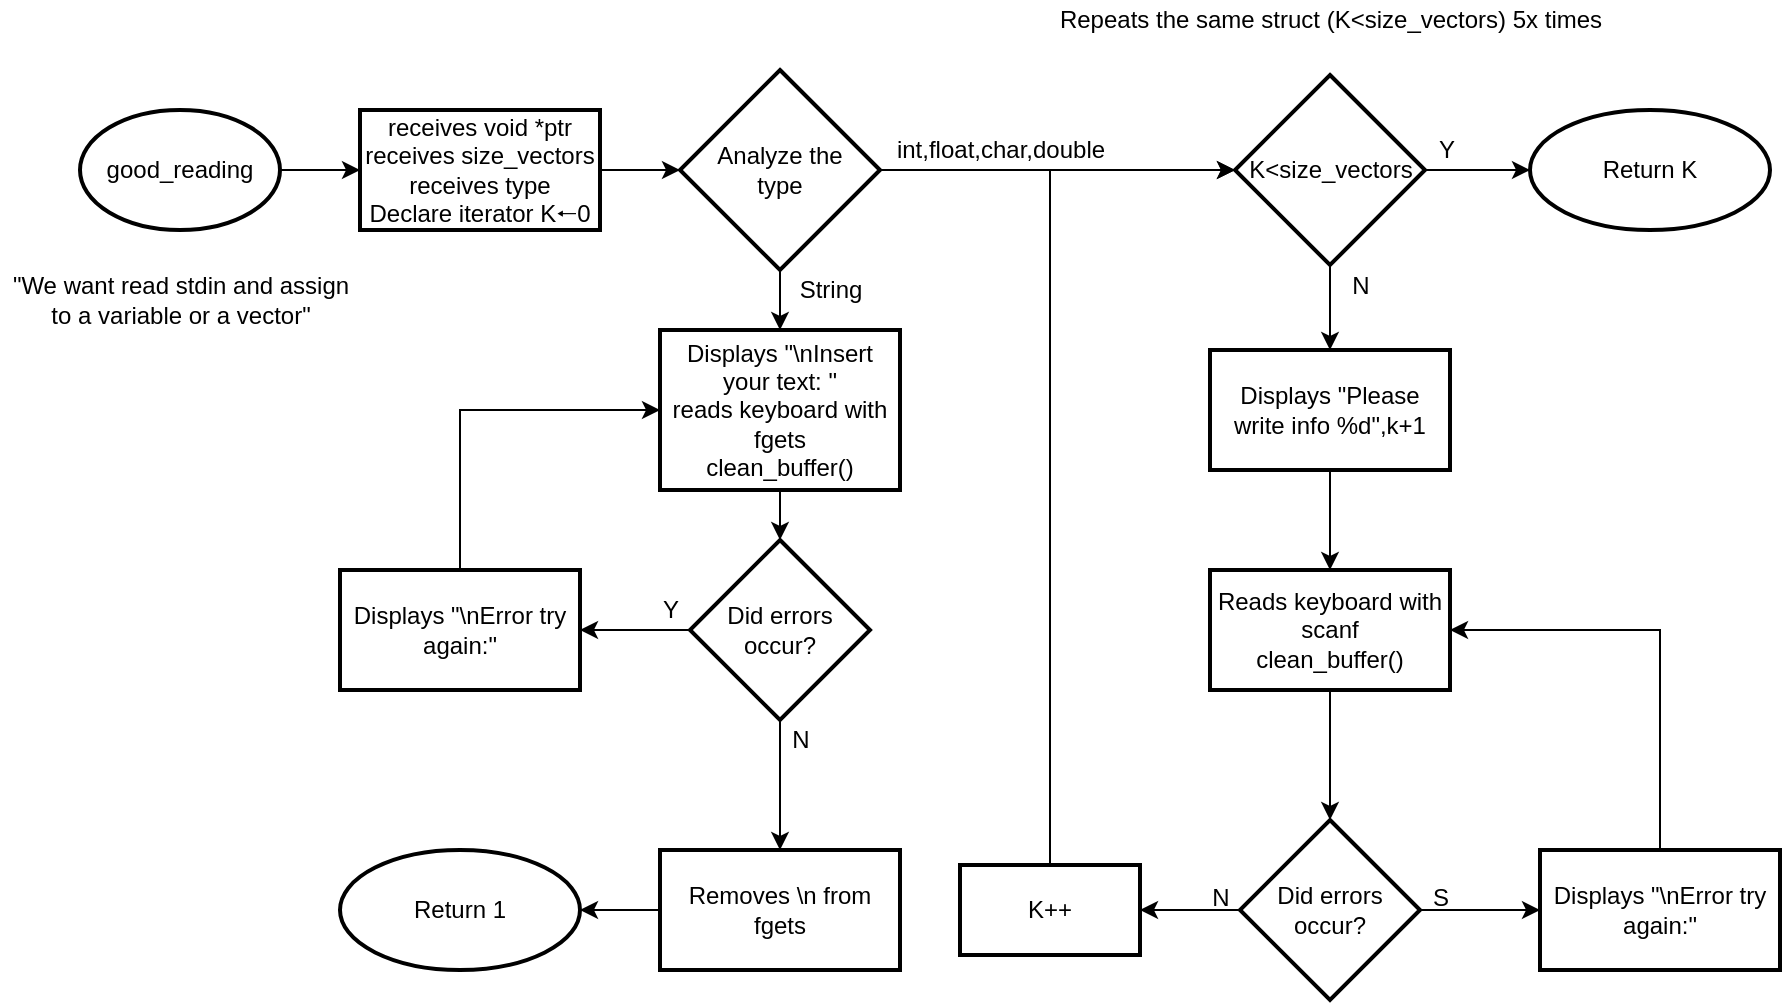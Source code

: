 <mxfile version="16.4.0" type="device"><diagram id="UdKdHI6-TX1cfNGntLUj" name="Página-1"><mxGraphModel dx="2031" dy="1380" grid="1" gridSize="10" guides="1" tooltips="1" connect="1" arrows="1" fold="1" page="1" pageScale="1" pageWidth="1169" pageHeight="827" math="0" shadow="0"><root><mxCell id="0"/><mxCell id="1" parent="0"/><mxCell id="ph83RrIxNc1aevryIAhy-4" value="" style="edgeStyle=orthogonalEdgeStyle;rounded=0;orthogonalLoop=1;jettySize=auto;html=1;" parent="1" source="k6WIIaZzbOnbDqvT351l-1" target="ph83RrIxNc1aevryIAhy-3" edge="1"><mxGeometry relative="1" as="geometry"/></mxCell><mxCell id="k6WIIaZzbOnbDqvT351l-1" value="good_reading" style="strokeWidth=2;html=1;shape=mxgraph.flowchart.start_1;whiteSpace=wrap;" parent="1" vertex="1"><mxGeometry x="20" y="30" width="100" height="60" as="geometry"/></mxCell><mxCell id="ph83RrIxNc1aevryIAhy-6" value="" style="edgeStyle=orthogonalEdgeStyle;rounded=0;orthogonalLoop=1;jettySize=auto;html=1;" parent="1" source="ph83RrIxNc1aevryIAhy-3" target="ph83RrIxNc1aevryIAhy-5" edge="1"><mxGeometry relative="1" as="geometry"/></mxCell><mxCell id="ph83RrIxNc1aevryIAhy-3" value="receives void *ptr&lt;br&gt;receives size_vectors&lt;br&gt;receives type&lt;br&gt;Declare iterator K🠐0" style="whiteSpace=wrap;html=1;strokeWidth=2;" parent="1" vertex="1"><mxGeometry x="160" y="30" width="120" height="60" as="geometry"/></mxCell><mxCell id="ph83RrIxNc1aevryIAhy-14" style="edgeStyle=orthogonalEdgeStyle;rounded=0;orthogonalLoop=1;jettySize=auto;html=1;exitX=1;exitY=0.5;exitDx=0;exitDy=0;entryX=0;entryY=0.5;entryDx=0;entryDy=0;" parent="1" source="ph83RrIxNc1aevryIAhy-5" target="ph83RrIxNc1aevryIAhy-12" edge="1"><mxGeometry relative="1" as="geometry"/></mxCell><mxCell id="ph83RrIxNc1aevryIAhy-44" value="" style="edgeStyle=orthogonalEdgeStyle;rounded=0;orthogonalLoop=1;jettySize=auto;html=1;" parent="1" source="ph83RrIxNc1aevryIAhy-5" target="ph83RrIxNc1aevryIAhy-43" edge="1"><mxGeometry relative="1" as="geometry"/></mxCell><mxCell id="ph83RrIxNc1aevryIAhy-5" value="Analyze the&lt;br&gt;type" style="rhombus;whiteSpace=wrap;html=1;strokeWidth=2;" parent="1" vertex="1"><mxGeometry x="320" y="10" width="100" height="100" as="geometry"/></mxCell><mxCell id="ph83RrIxNc1aevryIAhy-16" value="" style="edgeStyle=orthogonalEdgeStyle;rounded=0;orthogonalLoop=1;jettySize=auto;html=1;" parent="1" source="ph83RrIxNc1aevryIAhy-12" target="ph83RrIxNc1aevryIAhy-15" edge="1"><mxGeometry relative="1" as="geometry"/></mxCell><mxCell id="ph83RrIxNc1aevryIAhy-41" value="" style="edgeStyle=orthogonalEdgeStyle;rounded=0;orthogonalLoop=1;jettySize=auto;html=1;" parent="1" source="ph83RrIxNc1aevryIAhy-12" target="ph83RrIxNc1aevryIAhy-40" edge="1"><mxGeometry relative="1" as="geometry"/></mxCell><mxCell id="ph83RrIxNc1aevryIAhy-12" value="K&amp;lt;&lt;span&gt;size_vectors&lt;/span&gt;" style="rhombus;whiteSpace=wrap;html=1;strokeWidth=2;" parent="1" vertex="1"><mxGeometry x="597.5" y="12.5" width="95" height="95" as="geometry"/></mxCell><mxCell id="ph83RrIxNc1aevryIAhy-20" value="" style="edgeStyle=orthogonalEdgeStyle;rounded=0;orthogonalLoop=1;jettySize=auto;html=1;" parent="1" source="ph83RrIxNc1aevryIAhy-15" target="ph83RrIxNc1aevryIAhy-19" edge="1"><mxGeometry relative="1" as="geometry"/></mxCell><mxCell id="ph83RrIxNc1aevryIAhy-15" value="&lt;p&gt;Displays &quot;Please write info %d&quot;,k+1&lt;/p&gt;" style="whiteSpace=wrap;html=1;strokeWidth=2;" parent="1" vertex="1"><mxGeometry x="585" y="150" width="120" height="60" as="geometry"/></mxCell><mxCell id="ph83RrIxNc1aevryIAhy-17" value="N" style="text;html=1;align=center;verticalAlign=middle;resizable=0;points=[];autosize=1;strokeColor=none;fillColor=none;" parent="1" vertex="1"><mxGeometry x="650" y="107.5" width="20" height="20" as="geometry"/></mxCell><mxCell id="ph83RrIxNc1aevryIAhy-24" value="" style="edgeStyle=orthogonalEdgeStyle;rounded=0;orthogonalLoop=1;jettySize=auto;html=1;" parent="1" source="ph83RrIxNc1aevryIAhy-19" target="ph83RrIxNc1aevryIAhy-23" edge="1"><mxGeometry relative="1" as="geometry"/></mxCell><mxCell id="ph83RrIxNc1aevryIAhy-19" value="Reads keyboard with scanf&lt;br&gt;clean_buffer()" style="whiteSpace=wrap;html=1;strokeWidth=2;" parent="1" vertex="1"><mxGeometry x="585" y="260" width="120" height="60" as="geometry"/></mxCell><mxCell id="ph83RrIxNc1aevryIAhy-21" value="Repeats the same struct (K&amp;lt;size_vectors) 5x times" style="text;html=1;align=center;verticalAlign=middle;resizable=0;points=[];autosize=1;strokeColor=none;fillColor=none;" parent="1" vertex="1"><mxGeometry x="500" y="-25" width="290" height="20" as="geometry"/></mxCell><mxCell id="ph83RrIxNc1aevryIAhy-22" value="int,float,char,double" style="text;html=1;align=center;verticalAlign=middle;resizable=0;points=[];autosize=1;strokeColor=none;fillColor=none;" parent="1" vertex="1"><mxGeometry x="420" y="40" width="120" height="20" as="geometry"/></mxCell><mxCell id="ph83RrIxNc1aevryIAhy-27" value="" style="edgeStyle=orthogonalEdgeStyle;rounded=0;orthogonalLoop=1;jettySize=auto;html=1;" parent="1" source="ph83RrIxNc1aevryIAhy-23" target="ph83RrIxNc1aevryIAhy-26" edge="1"><mxGeometry relative="1" as="geometry"/></mxCell><mxCell id="ph83RrIxNc1aevryIAhy-37" value="" style="edgeStyle=orthogonalEdgeStyle;rounded=0;orthogonalLoop=1;jettySize=auto;html=1;" parent="1" source="ph83RrIxNc1aevryIAhy-23" target="ph83RrIxNc1aevryIAhy-36" edge="1"><mxGeometry relative="1" as="geometry"/></mxCell><mxCell id="ph83RrIxNc1aevryIAhy-23" value="Did errors occur?" style="rhombus;whiteSpace=wrap;html=1;strokeWidth=2;" parent="1" vertex="1"><mxGeometry x="600" y="385" width="90" height="90" as="geometry"/></mxCell><mxCell id="ph83RrIxNc1aevryIAhy-32" style="edgeStyle=orthogonalEdgeStyle;rounded=0;orthogonalLoop=1;jettySize=auto;html=1;exitX=0.5;exitY=0;exitDx=0;exitDy=0;entryX=1;entryY=0.5;entryDx=0;entryDy=0;" parent="1" source="ph83RrIxNc1aevryIAhy-26" target="ph83RrIxNc1aevryIAhy-19" edge="1"><mxGeometry relative="1" as="geometry"/></mxCell><mxCell id="ph83RrIxNc1aevryIAhy-26" value="Displays &quot;\nError try again:&quot;" style="whiteSpace=wrap;html=1;strokeWidth=2;" parent="1" vertex="1"><mxGeometry x="750" y="400" width="120" height="60" as="geometry"/></mxCell><mxCell id="ph83RrIxNc1aevryIAhy-29" value="S" style="text;html=1;align=center;verticalAlign=middle;resizable=0;points=[];autosize=1;strokeColor=none;fillColor=none;" parent="1" vertex="1"><mxGeometry x="690" y="414" width="20" height="20" as="geometry"/></mxCell><mxCell id="ph83RrIxNc1aevryIAhy-34" value="N" style="text;html=1;align=center;verticalAlign=middle;resizable=0;points=[];autosize=1;strokeColor=none;fillColor=none;" parent="1" vertex="1"><mxGeometry x="580" y="414" width="20" height="20" as="geometry"/></mxCell><mxCell id="ph83RrIxNc1aevryIAhy-39" style="edgeStyle=orthogonalEdgeStyle;rounded=0;orthogonalLoop=1;jettySize=auto;html=1;exitX=0.5;exitY=0;exitDx=0;exitDy=0;entryX=0;entryY=0.5;entryDx=0;entryDy=0;" parent="1" source="ph83RrIxNc1aevryIAhy-36" target="ph83RrIxNc1aevryIAhy-12" edge="1"><mxGeometry relative="1" as="geometry"/></mxCell><mxCell id="ph83RrIxNc1aevryIAhy-36" value="K++" style="whiteSpace=wrap;html=1;strokeWidth=2;" parent="1" vertex="1"><mxGeometry x="460" y="407.5" width="90" height="45" as="geometry"/></mxCell><mxCell id="ph83RrIxNc1aevryIAhy-40" value="Return K" style="ellipse;whiteSpace=wrap;html=1;strokeWidth=2;" parent="1" vertex="1"><mxGeometry x="745" y="30" width="120" height="60" as="geometry"/></mxCell><mxCell id="ph83RrIxNc1aevryIAhy-42" value="Y" style="text;html=1;align=center;verticalAlign=middle;resizable=0;points=[];autosize=1;strokeColor=none;fillColor=none;" parent="1" vertex="1"><mxGeometry x="692.5" y="40" width="20" height="20" as="geometry"/></mxCell><mxCell id="ph83RrIxNc1aevryIAhy-48" style="edgeStyle=orthogonalEdgeStyle;rounded=0;orthogonalLoop=1;jettySize=auto;html=1;exitX=0.5;exitY=1;exitDx=0;exitDy=0;entryX=0.5;entryY=0;entryDx=0;entryDy=0;" parent="1" source="ph83RrIxNc1aevryIAhy-43" target="ph83RrIxNc1aevryIAhy-45" edge="1"><mxGeometry relative="1" as="geometry"/></mxCell><mxCell id="ph83RrIxNc1aevryIAhy-43" value="Displays &quot;\nInsert your text: &quot;&lt;br&gt;reads keyboard with fgets&lt;br&gt;clean_buffer()" style="whiteSpace=wrap;html=1;strokeWidth=2;" parent="1" vertex="1"><mxGeometry x="310" y="140" width="120" height="80" as="geometry"/></mxCell><mxCell id="ph83RrIxNc1aevryIAhy-49" style="edgeStyle=orthogonalEdgeStyle;rounded=0;orthogonalLoop=1;jettySize=auto;html=1;exitX=0;exitY=0.5;exitDx=0;exitDy=0;entryX=1;entryY=0.5;entryDx=0;entryDy=0;" parent="1" source="ph83RrIxNc1aevryIAhy-45" target="ph83RrIxNc1aevryIAhy-47" edge="1"><mxGeometry relative="1" as="geometry"/></mxCell><mxCell id="ph83RrIxNc1aevryIAhy-54" value="" style="edgeStyle=orthogonalEdgeStyle;rounded=0;orthogonalLoop=1;jettySize=auto;html=1;" parent="1" source="ph83RrIxNc1aevryIAhy-45" target="ph83RrIxNc1aevryIAhy-53" edge="1"><mxGeometry relative="1" as="geometry"/></mxCell><mxCell id="ph83RrIxNc1aevryIAhy-45" value="Did errors occur?" style="rhombus;whiteSpace=wrap;html=1;strokeWidth=2;" parent="1" vertex="1"><mxGeometry x="325" y="245" width="90" height="90" as="geometry"/></mxCell><mxCell id="ph83RrIxNc1aevryIAhy-50" style="edgeStyle=orthogonalEdgeStyle;rounded=0;orthogonalLoop=1;jettySize=auto;html=1;exitX=0.5;exitY=0;exitDx=0;exitDy=0;entryX=0;entryY=0.5;entryDx=0;entryDy=0;" parent="1" source="ph83RrIxNc1aevryIAhy-47" target="ph83RrIxNc1aevryIAhy-43" edge="1"><mxGeometry relative="1" as="geometry"/></mxCell><mxCell id="ph83RrIxNc1aevryIAhy-47" value="Displays &quot;\nError try again:&quot;" style="whiteSpace=wrap;html=1;strokeWidth=2;" parent="1" vertex="1"><mxGeometry x="150" y="260" width="120" height="60" as="geometry"/></mxCell><mxCell id="ph83RrIxNc1aevryIAhy-51" value="Y" style="text;html=1;align=center;verticalAlign=middle;resizable=0;points=[];autosize=1;strokeColor=none;fillColor=none;" parent="1" vertex="1"><mxGeometry x="305" y="270" width="20" height="20" as="geometry"/></mxCell><mxCell id="ph83RrIxNc1aevryIAhy-57" value="" style="edgeStyle=orthogonalEdgeStyle;rounded=0;orthogonalLoop=1;jettySize=auto;html=1;" parent="1" source="ph83RrIxNc1aevryIAhy-53" target="ph83RrIxNc1aevryIAhy-56" edge="1"><mxGeometry relative="1" as="geometry"/></mxCell><mxCell id="ph83RrIxNc1aevryIAhy-53" value="Removes \n from fgets" style="whiteSpace=wrap;html=1;strokeWidth=2;" parent="1" vertex="1"><mxGeometry x="310" y="400" width="120" height="60" as="geometry"/></mxCell><mxCell id="ph83RrIxNc1aevryIAhy-55" value="N" style="text;html=1;align=center;verticalAlign=middle;resizable=0;points=[];autosize=1;strokeColor=none;fillColor=none;" parent="1" vertex="1"><mxGeometry x="370" y="335" width="20" height="20" as="geometry"/></mxCell><mxCell id="ph83RrIxNc1aevryIAhy-56" value="Return 1" style="ellipse;whiteSpace=wrap;html=1;strokeWidth=2;" parent="1" vertex="1"><mxGeometry x="150" y="400" width="120" height="60" as="geometry"/></mxCell><mxCell id="ph83RrIxNc1aevryIAhy-58" value="String" style="text;html=1;align=center;verticalAlign=middle;resizable=0;points=[];autosize=1;strokeColor=none;fillColor=none;" parent="1" vertex="1"><mxGeometry x="370" y="110" width="50" height="20" as="geometry"/></mxCell><mxCell id="ofV9GM-QOc7h8kHyPjRq-2" value="&quot;We want read stdin and assign&lt;br&gt;to a variable or a vector&quot;" style="text;html=1;align=center;verticalAlign=middle;resizable=0;points=[];autosize=1;strokeColor=none;fillColor=none;" vertex="1" parent="1"><mxGeometry x="-20" y="110" width="180" height="30" as="geometry"/></mxCell></root></mxGraphModel></diagram></mxfile>